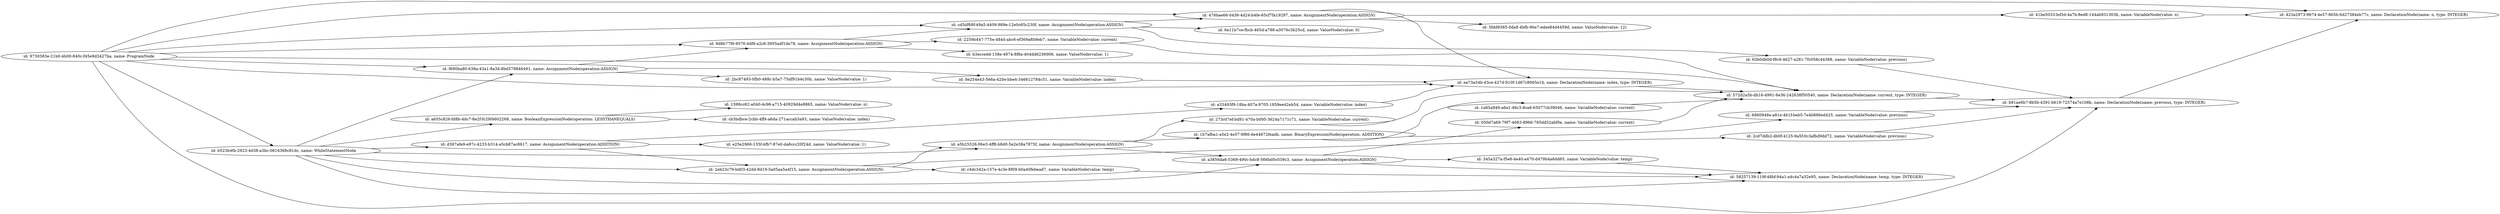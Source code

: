 digraph g {
	rankdir=LR
		"id: 41be5033-bd5d-4a7b-8ed8-144ab931303b, name: VariableNode(value: n)" -> "id: 423a2973-9674-4e57-865b-6d27384eb77c, name: DeclarationNode(name: n, type: INTEGER)"
		"id: 476bae66-0436-4d24-b4fe-65cf7fa19297, name: AssignmentNode(operation:ASSIGN)" -> "id: ea73a34b-d3ce-427d-910f-1d67c8065e1b, name: DeclarationNode(name: index, type: INTEGER)"
		"id: 476bae66-0436-4d24-b4fe-65cf7fa19297, name: AssignmentNode(operation:ASSIGN)" -> "id: 5fdd9365-0da8-4bfb-96e7-edee84d4459d, name: ValueNode(value: 12)"
		"id: 476bae66-0436-4d24-b4fe-65cf7fa19297, name: AssignmentNode(operation:ASSIGN)" -> "id: 41be5033-bd5d-4a7b-8ed8-144ab931303b, name: VariableNode(value: n)"
		"id: c4dc342a-157e-4c3e-8f09-b0a40febead7, name: VariableNode(value: temp)" -> "id: 58257139-119f-48bf-94a1-a4c4a7a32e95, name: DeclarationNode(name: temp, type: INTEGER)"
		"id: ea73a34b-d3ce-427d-910f-1d67c8065e1b, name: DeclarationNode(name: index, type: INTEGER)" -> "id: 572d2a5b-db16-4991-8e36-242638f50540, name: DeclarationNode(name: current, type: INTEGER)"
		"id: a655c826-fd8b-4dc7-8e2f-fc29f4602268, name: BooleanExpressionNode(operation: LESSTHANEQUALS)" -> "id: 1598cc62-a040-4c96-a715-40929d4e8865, name: ValueNode(value: n)"
		"id: a655c826-fd8b-4dc7-8e2f-fc29f4602268, name: BooleanExpressionNode(operation: LESSTHANEQUALS)" -> "id: cb3bdbce-2cbb-4ff4-a6da-271accab3a93, name: ValueNode(value: index)"
		"id: 9d8b77f6-9576-4df6-a2c6-3955adf1de78, name: AssignmentNode(operation:ASSIGN)" -> "id: cd5df68f-49a5-4409-989e-12e0c65c230f, name: AssignmentNode(operation:ASSIGN)"
		"id: 9d8b77f6-9576-4df6-a2c6-3955adf1de78, name: AssignmentNode(operation:ASSIGN)" -> "id: b3eccedd-138e-4974-8f8a-404dd6236906, name: ValueNode(value: 1)"
		"id: 9d8b77f6-9576-4df6-a2c6-3955adf1de78, name: AssignmentNode(operation:ASSIGN)" -> "id: 2259b447-775e-484d-abc6-ef369a8b9eb7, name: VariableNode(value: current)"
		"id: 273c07ef-bd91-470a-b095-3624a7171c71, name: VariableNode(value: current)" -> "id: 572d2a5b-db16-4991-8e36-242638f50540, name: DeclarationNode(name: current, type: INTEGER)"
		"id: 9730383e-21b0-4b00-840c-f45e9d3427ba, name: ProgramNode" -> "id: cd5df68f-49a5-4409-989e-12e0c65c230f, name: AssignmentNode(operation:ASSIGN)"
		"id: 9730383e-21b0-4b00-840c-f45e9d3427ba, name: ProgramNode" -> "id: ea73a34b-d3ce-427d-910f-1d67c8065e1b, name: DeclarationNode(name: index, type: INTEGER)"
		"id: 9730383e-21b0-4b00-840c-f45e9d3427ba, name: ProgramNode" -> "id: b91ae6b7-8b5b-4391-b619-72574a7e108b, name: DeclarationNode(name: previous, type: INTEGER)"
		"id: 9730383e-21b0-4b00-840c-f45e9d3427ba, name: ProgramNode" -> "id: 572d2a5b-db16-4991-8e36-242638f50540, name: DeclarationNode(name: current, type: INTEGER)"
		"id: 9730383e-21b0-4b00-840c-f45e9d3427ba, name: ProgramNode" -> "id: b523b4fb-2923-4d38-a3bc-0816368c81dc, name: WhileStatementNode"
		"id: 9730383e-21b0-4b00-840c-f45e9d3427ba, name: ProgramNode" -> "id: f690ba80-638a-43a1-8a34-8bd579846491, name: AssignmentNode(operation:ASSIGN)"
		"id: 9730383e-21b0-4b00-840c-f45e9d3427ba, name: ProgramNode" -> "id: 9d8b77f6-9576-4df6-a2c6-3955adf1de78, name: AssignmentNode(operation:ASSIGN)"
		"id: 9730383e-21b0-4b00-840c-f45e9d3427ba, name: ProgramNode" -> "id: 476bae66-0436-4d24-b4fe-65cf7fa19297, name: AssignmentNode(operation:ASSIGN)"
		"id: 9730383e-21b0-4b00-840c-f45e9d3427ba, name: ProgramNode" -> "id: 423a2973-9674-4e57-865b-6d27384eb77c, name: DeclarationNode(name: n, type: INTEGER)"
		"id: cd5df68f-49a5-4409-989e-12e0c65c230f, name: AssignmentNode(operation:ASSIGN)" -> "id: 63b0db0d-f8c6-4627-a281-7fc058c44388, name: VariableNode(value: previous)"
		"id: cd5df68f-49a5-4409-989e-12e0c65c230f, name: AssignmentNode(operation:ASSIGN)" -> "id: 476bae66-0436-4d24-b4fe-65cf7fa19297, name: AssignmentNode(operation:ASSIGN)"
		"id: cd5df68f-49a5-4409-989e-12e0c65c230f, name: AssignmentNode(operation:ASSIGN)" -> "id: 6e11b7ce-fbcb-465d-a788-a3076c3b25cd, name: ValueNode(value: 0)"
		"id: 572d2a5b-db16-4991-8e36-242638f50540, name: DeclarationNode(name: current, type: INTEGER)" -> "id: b91ae6b7-8b5b-4391-b619-72574a7e108b, name: DeclarationNode(name: previous, type: INTEGER)"
		"id: 1a85a946-a6a1-46c3-8ca6-65077cb39046, name: VariableNode(value: current)" -> "id: 572d2a5b-db16-4991-8e36-242638f50540, name: DeclarationNode(name: current, type: INTEGER)"
		"id: 050d7a69-79f7-4683-8966-785dd52abf0e, name: VariableNode(value: current)" -> "id: 572d2a5b-db16-4991-8e36-242638f50540, name: DeclarationNode(name: current, type: INTEGER)"
		"id: 345a327a-f5e6-4e40-a470-d479b4a6dd65, name: VariableNode(value: temp)" -> "id: 58257139-119f-48bf-94a1-a4c4a7a32e95, name: DeclarationNode(name: temp, type: INTEGER)"
		"id: d387afe9-e97c-4233-b314-a5cb87ac8617, name: AssignmentNode(operation:ADDITION)" -> "id: 2eb23c79-bd03-42dd-8d19-5a05aa5a4f15, name: AssignmentNode(operation:ASSIGN)"
		"id: d387afe9-e97c-4233-b314-a5cb87ac8617, name: AssignmentNode(operation:ADDITION)" -> "id: e25e2966-135f-4fb7-87e0-da6ccc20f24d, name: ValueNode(value: 1)"
		"id: d387afe9-e97c-4233-b314-a5cb87ac8617, name: AssignmentNode(operation:ADDITION)" -> "id: a33493f9-18ba-407a-9705-1859ee42eb54, name: VariableNode(value: index)"
		"id: 8e254e43-566a-420e-bbe4-346612784c51, name: VariableNode(value: index)" -> "id: ea73a34b-d3ce-427d-910f-1d67c8065e1b, name: DeclarationNode(name: index, type: INTEGER)"
		"id: 6860946e-a81e-4b1f-beb5-7e4b886ed425, name: VariableNode(value: previous)" -> "id: b91ae6b7-8b5b-4391-b619-72574a7e108b, name: DeclarationNode(name: previous, type: INTEGER)"
		"id: 2eb23c79-bd03-42dd-8d19-5a05aa5a4f15, name: AssignmentNode(operation:ASSIGN)" -> "id: c4dc342a-157e-4c3e-8f09-b0a40febead7, name: VariableNode(value: temp)"
		"id: 2eb23c79-bd03-42dd-8d19-5a05aa5a4f15, name: AssignmentNode(operation:ASSIGN)" -> "id: 2cd7ddb2-db0f-4125-9a5f-0c3afbd9dd72, name: VariableNode(value: previous)"
		"id: 2eb23c79-bd03-42dd-8d19-5a05aa5a4f15, name: AssignmentNode(operation:ASSIGN)" -> "id: a5b25526-06e3-4ff8-b8d0-5e2e38a7875f, name: AssignmentNode(operation:ASSIGN)"
		"id: b91ae6b7-8b5b-4391-b619-72574a7e108b, name: DeclarationNode(name: previous, type: INTEGER)" -> "id: 423a2973-9674-4e57-865b-6d27384eb77c, name: DeclarationNode(name: n, type: INTEGER)"
		"id: b523b4fb-2923-4d38-a3bc-0816368c81dc, name: WhileStatementNode" -> "id: 58257139-119f-48bf-94a1-a4c4a7a32e95, name: DeclarationNode(name: temp, type: INTEGER)"
		"id: b523b4fb-2923-4d38-a3bc-0816368c81dc, name: WhileStatementNode" -> "id: a655c826-fd8b-4dc7-8e2f-fc29f4602268, name: BooleanExpressionNode(operation: LESSTHANEQUALS)"
		"id: b523b4fb-2923-4d38-a3bc-0816368c81dc, name: WhileStatementNode" -> "id: 2eb23c79-bd03-42dd-8d19-5a05aa5a4f15, name: AssignmentNode(operation:ASSIGN)"
		"id: b523b4fb-2923-4d38-a3bc-0816368c81dc, name: WhileStatementNode" -> "id: f690ba80-638a-43a1-8a34-8bd579846491, name: AssignmentNode(operation:ASSIGN)"
		"id: b523b4fb-2923-4d38-a3bc-0816368c81dc, name: WhileStatementNode" -> "id: a3856da6-5369-490c-bdc8-566bd0c039c3, name: AssignmentNode(operation:ASSIGN)"
		"id: b523b4fb-2923-4d38-a3bc-0816368c81dc, name: WhileStatementNode" -> "id: a5b25526-06e3-4ff8-b8d0-5e2e38a7875f, name: AssignmentNode(operation:ASSIGN)"
		"id: b523b4fb-2923-4d38-a3bc-0816368c81dc, name: WhileStatementNode" -> "id: d387afe9-e97c-4233-b314-a5cb87ac8617, name: AssignmentNode(operation:ADDITION)"
		"id: f690ba80-638a-43a1-8a34-8bd579846491, name: AssignmentNode(operation:ASSIGN)" -> "id: 8e254e43-566a-420e-bbe4-346612784c51, name: VariableNode(value: index)"
		"id: f690ba80-638a-43a1-8a34-8bd579846491, name: AssignmentNode(operation:ASSIGN)" -> "id: 9d8b77f6-9576-4df6-a2c6-3955adf1de78, name: AssignmentNode(operation:ASSIGN)"
		"id: f690ba80-638a-43a1-8a34-8bd579846491, name: AssignmentNode(operation:ASSIGN)" -> "id: 2bc87493-0fb0-488c-b5a7-75df91b4c30b, name: ValueNode(value: 1)"
		"id: a3856da6-5369-490c-bdc8-566bd0c039c3, name: AssignmentNode(operation:ASSIGN)" -> "id: 58257139-119f-48bf-94a1-a4c4a7a32e95, name: DeclarationNode(name: temp, type: INTEGER)"
		"id: a3856da6-5369-490c-bdc8-566bd0c039c3, name: AssignmentNode(operation:ASSIGN)" -> "id: 050d7a69-79f7-4683-8966-785dd52abf0e, name: VariableNode(value: current)"
		"id: a3856da6-5369-490c-bdc8-566bd0c039c3, name: AssignmentNode(operation:ASSIGN)" -> "id: 345a327a-f5e6-4e40-a470-d479b4a6dd65, name: VariableNode(value: temp)"
		"id: 2cd7ddb2-db0f-4125-9a5f-0c3afbd9dd72, name: VariableNode(value: previous)" -> "id: b91ae6b7-8b5b-4391-b619-72574a7e108b, name: DeclarationNode(name: previous, type: INTEGER)"
		"id: 63b0db0d-f8c6-4627-a281-7fc058c44388, name: VariableNode(value: previous)" -> "id: b91ae6b7-8b5b-4391-b619-72574a7e108b, name: DeclarationNode(name: previous, type: INTEGER)"
		"id: a33493f9-18ba-407a-9705-1859ee42eb54, name: VariableNode(value: index)" -> "id: ea73a34b-d3ce-427d-910f-1d67c8065e1b, name: DeclarationNode(name: index, type: INTEGER)"
		"id: a5b25526-06e3-4ff8-b8d0-5e2e38a7875f, name: AssignmentNode(operation:ASSIGN)" -> "id: a3856da6-5369-490c-bdc8-566bd0c039c3, name: AssignmentNode(operation:ASSIGN)"
		"id: a5b25526-06e3-4ff8-b8d0-5e2e38a7875f, name: AssignmentNode(operation:ASSIGN)" -> "id: 1b7afba1-a5e2-4e57-9f86-de44672feadb, name: BinaryExpressionNode(operation: ADDITION)"
		"id: a5b25526-06e3-4ff8-b8d0-5e2e38a7875f, name: AssignmentNode(operation:ASSIGN)" -> "id: 273c07ef-bd91-470a-b095-3624a7171c71, name: VariableNode(value: current)"
		"id: 1b7afba1-a5e2-4e57-9f86-de44672feadb, name: BinaryExpressionNode(operation: ADDITION)" -> "id: 6860946e-a81e-4b1f-beb5-7e4b886ed425, name: VariableNode(value: previous)"
		"id: 1b7afba1-a5e2-4e57-9f86-de44672feadb, name: BinaryExpressionNode(operation: ADDITION)" -> "id: 1a85a946-a6a1-46c3-8ca6-65077cb39046, name: VariableNode(value: current)"
		"id: 2259b447-775e-484d-abc6-ef369a8b9eb7, name: VariableNode(value: current)" -> "id: 572d2a5b-db16-4991-8e36-242638f50540, name: DeclarationNode(name: current, type: INTEGER)"
}
